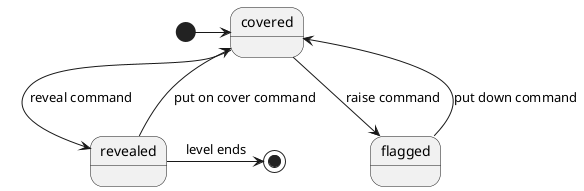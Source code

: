 @startuml
'https://plantuml.com/state-diagram

state covered
state flagged
state revealed

[*] -> covered

covered --> flagged : raise command
flagged --> covered : put down command

covered --> revealed : reveal command
revealed --> covered : put on cover command

revealed -> [*] : level ends

@enduml
